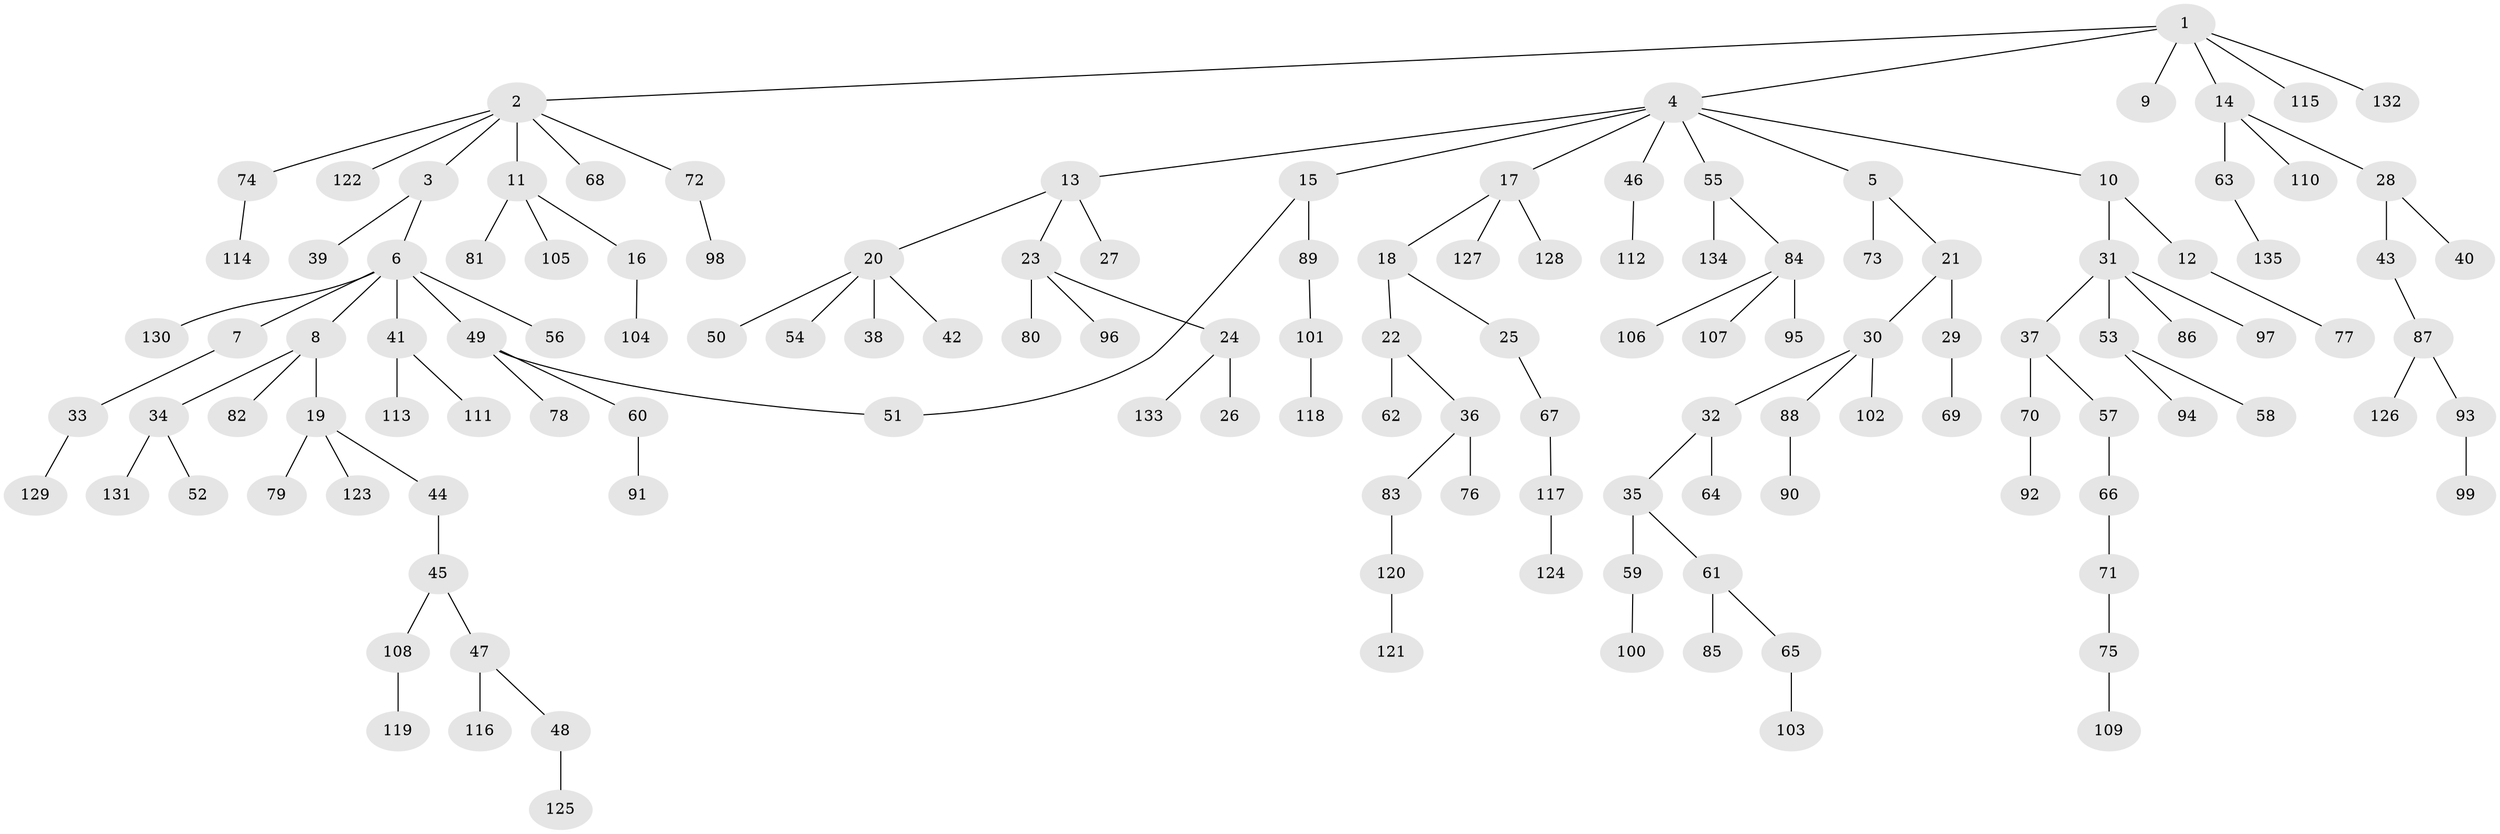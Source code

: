 // coarse degree distribution, {1: 0.7222222222222222, 21: 0.018518518518518517, 2: 0.12962962962962962, 3: 0.018518518518518517, 4: 0.07407407407407407, 6: 0.018518518518518517, 7: 0.018518518518518517}
// Generated by graph-tools (version 1.1) at 2025/45/03/04/25 21:45:09]
// undirected, 135 vertices, 135 edges
graph export_dot {
graph [start="1"]
  node [color=gray90,style=filled];
  1;
  2;
  3;
  4;
  5;
  6;
  7;
  8;
  9;
  10;
  11;
  12;
  13;
  14;
  15;
  16;
  17;
  18;
  19;
  20;
  21;
  22;
  23;
  24;
  25;
  26;
  27;
  28;
  29;
  30;
  31;
  32;
  33;
  34;
  35;
  36;
  37;
  38;
  39;
  40;
  41;
  42;
  43;
  44;
  45;
  46;
  47;
  48;
  49;
  50;
  51;
  52;
  53;
  54;
  55;
  56;
  57;
  58;
  59;
  60;
  61;
  62;
  63;
  64;
  65;
  66;
  67;
  68;
  69;
  70;
  71;
  72;
  73;
  74;
  75;
  76;
  77;
  78;
  79;
  80;
  81;
  82;
  83;
  84;
  85;
  86;
  87;
  88;
  89;
  90;
  91;
  92;
  93;
  94;
  95;
  96;
  97;
  98;
  99;
  100;
  101;
  102;
  103;
  104;
  105;
  106;
  107;
  108;
  109;
  110;
  111;
  112;
  113;
  114;
  115;
  116;
  117;
  118;
  119;
  120;
  121;
  122;
  123;
  124;
  125;
  126;
  127;
  128;
  129;
  130;
  131;
  132;
  133;
  134;
  135;
  1 -- 2;
  1 -- 4;
  1 -- 9;
  1 -- 14;
  1 -- 115;
  1 -- 132;
  2 -- 3;
  2 -- 11;
  2 -- 68;
  2 -- 72;
  2 -- 74;
  2 -- 122;
  3 -- 6;
  3 -- 39;
  4 -- 5;
  4 -- 10;
  4 -- 13;
  4 -- 15;
  4 -- 17;
  4 -- 46;
  4 -- 55;
  5 -- 21;
  5 -- 73;
  6 -- 7;
  6 -- 8;
  6 -- 41;
  6 -- 49;
  6 -- 56;
  6 -- 130;
  7 -- 33;
  8 -- 19;
  8 -- 34;
  8 -- 82;
  10 -- 12;
  10 -- 31;
  11 -- 16;
  11 -- 81;
  11 -- 105;
  12 -- 77;
  13 -- 20;
  13 -- 23;
  13 -- 27;
  14 -- 28;
  14 -- 63;
  14 -- 110;
  15 -- 89;
  15 -- 51;
  16 -- 104;
  17 -- 18;
  17 -- 127;
  17 -- 128;
  18 -- 22;
  18 -- 25;
  19 -- 44;
  19 -- 79;
  19 -- 123;
  20 -- 38;
  20 -- 42;
  20 -- 50;
  20 -- 54;
  21 -- 29;
  21 -- 30;
  22 -- 36;
  22 -- 62;
  23 -- 24;
  23 -- 80;
  23 -- 96;
  24 -- 26;
  24 -- 133;
  25 -- 67;
  28 -- 40;
  28 -- 43;
  29 -- 69;
  30 -- 32;
  30 -- 88;
  30 -- 102;
  31 -- 37;
  31 -- 53;
  31 -- 86;
  31 -- 97;
  32 -- 35;
  32 -- 64;
  33 -- 129;
  34 -- 52;
  34 -- 131;
  35 -- 59;
  35 -- 61;
  36 -- 76;
  36 -- 83;
  37 -- 57;
  37 -- 70;
  41 -- 111;
  41 -- 113;
  43 -- 87;
  44 -- 45;
  45 -- 47;
  45 -- 108;
  46 -- 112;
  47 -- 48;
  47 -- 116;
  48 -- 125;
  49 -- 51;
  49 -- 60;
  49 -- 78;
  53 -- 58;
  53 -- 94;
  55 -- 84;
  55 -- 134;
  57 -- 66;
  59 -- 100;
  60 -- 91;
  61 -- 65;
  61 -- 85;
  63 -- 135;
  65 -- 103;
  66 -- 71;
  67 -- 117;
  70 -- 92;
  71 -- 75;
  72 -- 98;
  74 -- 114;
  75 -- 109;
  83 -- 120;
  84 -- 95;
  84 -- 106;
  84 -- 107;
  87 -- 93;
  87 -- 126;
  88 -- 90;
  89 -- 101;
  93 -- 99;
  101 -- 118;
  108 -- 119;
  117 -- 124;
  120 -- 121;
}
